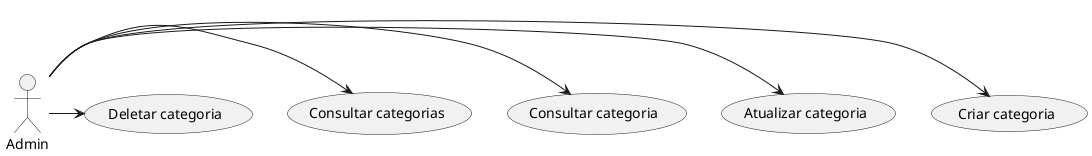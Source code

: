 @startuml category

:Admin: -> (Criar categoria)
:Admin: -> (Atualizar categoria)
:Admin: -> (Consultar categoria)
:Admin: -> (Consultar categorias)
:Admin: -> (Deletar categoria)


@enduml
